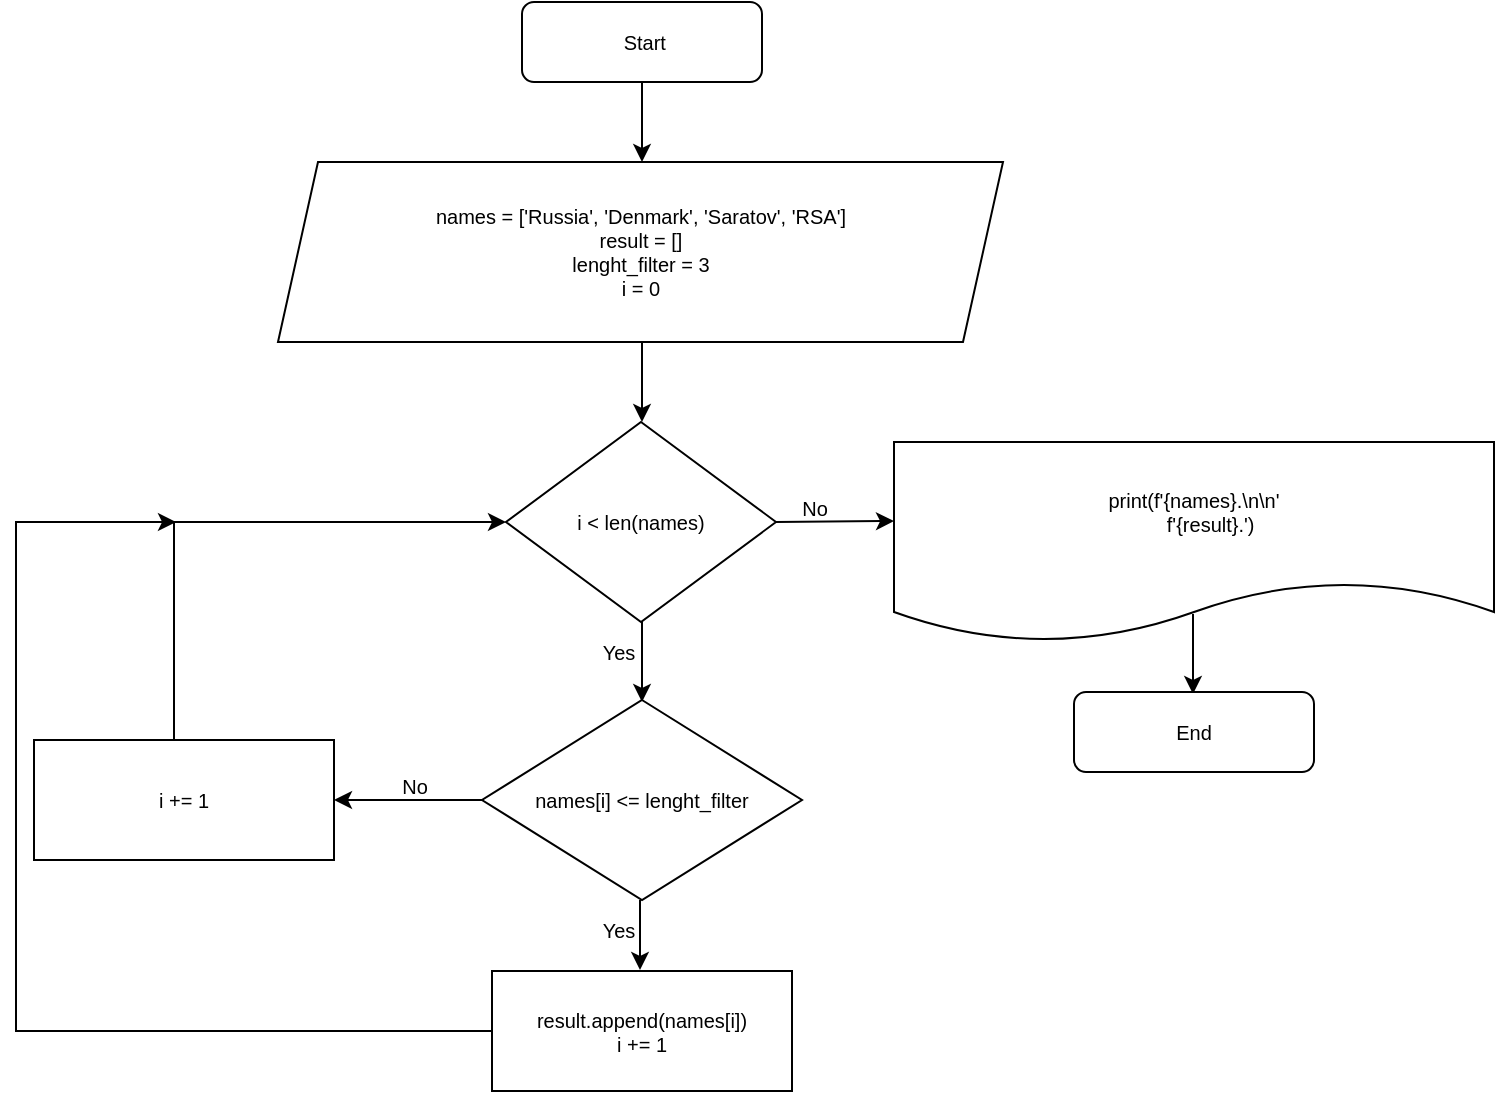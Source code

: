 <mxfile version="24.4.8" type="device">
  <diagram name="Итоговая контрольная работа" id="Dg-A6JvBRMyYpK95vVDm">
    <mxGraphModel dx="880" dy="460" grid="1" gridSize="10" guides="1" tooltips="1" connect="1" arrows="1" fold="1" page="1" pageScale="1" pageWidth="827" pageHeight="700" math="0" shadow="0">
      <root>
        <mxCell id="wmD07anQemlzcBGSJWja-0" />
        <mxCell id="wmD07anQemlzcBGSJWja-1" parent="wmD07anQemlzcBGSJWja-0" />
        <mxCell id="wmD07anQemlzcBGSJWja-2" value="&lt;font style=&quot;font-size: 10px;&quot;&gt;&amp;nbsp;Start&lt;/font&gt;" style="rounded=1;whiteSpace=wrap;html=1;strokeWidth=1;fontSize=10;" parent="wmD07anQemlzcBGSJWja-1" vertex="1">
          <mxGeometry x="293" y="120" width="120" height="40" as="geometry" />
        </mxCell>
        <mxCell id="wmD07anQemlzcBGSJWja-4" value="" style="endArrow=classic;html=1;rounded=0;fontSize=12;" parent="wmD07anQemlzcBGSJWja-1" edge="1">
          <mxGeometry width="50" height="50" relative="1" as="geometry">
            <mxPoint x="353" y="160" as="sourcePoint" />
            <mxPoint x="353" y="200" as="targetPoint" />
          </mxGeometry>
        </mxCell>
        <mxCell id="wmD07anQemlzcBGSJWja-5" value="&lt;div style=&quot;&quot;&gt;&lt;div style=&quot;background-color: rgb(255, 255, 255);&quot;&gt;&lt;span style=&quot;background-color: initial;&quot;&gt;names = [&#39;Russia&#39;, &#39;Denmark&#39;, &#39;Saratov&#39;, &#39;RSA&#39;]&lt;/span&gt;&lt;/div&gt;&lt;div style=&quot;background-color: rgb(255, 255, 255);&quot;&gt;result = []&lt;br&gt;&lt;/div&gt;&lt;div style=&quot;font-size: 10px; background-color: rgb(255, 255, 255);&quot;&gt;&lt;div style=&quot;&quot;&gt;lenght_filter = 3&lt;/div&gt;&lt;/div&gt;&lt;/div&gt;&lt;div style=&quot;font-size: 10px;&quot;&gt;i = 0&lt;/div&gt;" style="shape=parallelogram;perimeter=parallelogramPerimeter;whiteSpace=wrap;html=1;fixedSize=1;strokeWidth=1;fontSize=10;fontFamily=Helvetica;fontColor=#000000;fontStyle=0" parent="wmD07anQemlzcBGSJWja-1" vertex="1">
          <mxGeometry x="171" y="200" width="362.5" height="90" as="geometry" />
        </mxCell>
        <mxCell id="wmD07anQemlzcBGSJWja-6" value="" style="endArrow=classic;html=1;rounded=0;fontSize=12;" parent="wmD07anQemlzcBGSJWja-1" edge="1">
          <mxGeometry width="50" height="50" relative="1" as="geometry">
            <mxPoint x="353" y="290" as="sourcePoint" />
            <mxPoint x="353" y="330" as="targetPoint" />
          </mxGeometry>
        </mxCell>
        <mxCell id="wmD07anQemlzcBGSJWja-7" value="i &amp;lt; len(names)" style="rhombus;whiteSpace=wrap;html=1;strokeWidth=1;fontSize=10;" parent="wmD07anQemlzcBGSJWja-1" vertex="1">
          <mxGeometry x="285" y="330" width="135" height="100" as="geometry" />
        </mxCell>
        <mxCell id="wmD07anQemlzcBGSJWja-8" value="" style="endArrow=classic;html=1;rounded=0;fontSize=12;" parent="wmD07anQemlzcBGSJWja-1" edge="1">
          <mxGeometry width="50" height="50" relative="1" as="geometry">
            <mxPoint x="353" y="430" as="sourcePoint" />
            <mxPoint x="353" y="470" as="targetPoint" />
          </mxGeometry>
        </mxCell>
        <mxCell id="wmD07anQemlzcBGSJWja-9" value="" style="endArrow=classic;html=1;rounded=0;fontSize=12;" parent="wmD07anQemlzcBGSJWja-1" edge="1">
          <mxGeometry width="50" height="50" relative="1" as="geometry">
            <mxPoint x="420" y="380" as="sourcePoint" />
            <mxPoint x="479" y="379.5" as="targetPoint" />
          </mxGeometry>
        </mxCell>
        <mxCell id="wmD07anQemlzcBGSJWja-10" value="Yes" style="text;html=1;align=center;verticalAlign=middle;resizable=0;points=[];autosize=1;strokeColor=none;fillColor=none;fontSize=10;" parent="wmD07anQemlzcBGSJWja-1" vertex="1">
          <mxGeometry x="321" y="430" width="40" height="30" as="geometry" />
        </mxCell>
        <mxCell id="wmD07anQemlzcBGSJWja-11" value="No" style="text;html=1;align=center;verticalAlign=middle;resizable=0;points=[];autosize=1;strokeColor=none;fillColor=none;fontSize=10;" parent="wmD07anQemlzcBGSJWja-1" vertex="1">
          <mxGeometry x="419" y="358" width="40" height="30" as="geometry" />
        </mxCell>
        <mxCell id="wmD07anQemlzcBGSJWja-12" value="names[i] &amp;lt;=&amp;nbsp;lenght_filter" style="rhombus;whiteSpace=wrap;html=1;strokeWidth=1;fontSize=10;" parent="wmD07anQemlzcBGSJWja-1" vertex="1">
          <mxGeometry x="273" y="469" width="160" height="100" as="geometry" />
        </mxCell>
        <mxCell id="wmD07anQemlzcBGSJWja-13" value="" style="endArrow=classic;html=1;rounded=0;fontSize=12;" parent="wmD07anQemlzcBGSJWja-1" edge="1">
          <mxGeometry width="50" height="50" relative="1" as="geometry">
            <mxPoint x="352" y="569" as="sourcePoint" />
            <mxPoint x="352" y="604" as="targetPoint" />
          </mxGeometry>
        </mxCell>
        <mxCell id="wmD07anQemlzcBGSJWja-14" value="&lt;div style=&quot;background-color: rgb(255, 255, 255);&quot;&gt;result.append(names[i])&lt;/div&gt;&lt;div style=&quot;background-color: rgb(255, 255, 255);&quot;&gt;i += 1&lt;/div&gt;" style="rounded=0;whiteSpace=wrap;html=1;strokeWidth=1;fontSize=10;fontFamily=Helvetica;fontColor=#000000;" parent="wmD07anQemlzcBGSJWja-1" vertex="1">
          <mxGeometry x="278" y="604.5" width="150" height="60" as="geometry" />
        </mxCell>
        <mxCell id="wmD07anQemlzcBGSJWja-27" value="" style="endArrow=classic;html=1;rounded=0;fontSize=10;edgeStyle=elbowEdgeStyle;entryX=0;entryY=0.5;entryDx=0;entryDy=0;exitX=0.5;exitY=0;exitDx=0;exitDy=0;" parent="wmD07anQemlzcBGSJWja-1" source="bTonbuFFOYW1lVxW-AAz-2" target="wmD07anQemlzcBGSJWja-7" edge="1">
          <mxGeometry width="50" height="50" relative="1" as="geometry">
            <mxPoint x="119" y="440" as="sourcePoint" />
            <mxPoint x="226" y="425" as="targetPoint" />
            <Array as="points">
              <mxPoint x="119" y="410" />
            </Array>
          </mxGeometry>
        </mxCell>
        <mxCell id="wmD07anQemlzcBGSJWja-28" value="&lt;div style=&quot;background-color: rgb(255, 255, 255);&quot;&gt;&lt;div&gt;print(f&#39;{names}.\n\n&#39;&lt;/div&gt;&lt;div&gt;&amp;nbsp; &amp;nbsp; &amp;nbsp; f&#39;{result}.&#39;)&lt;/div&gt;&lt;/div&gt;" style="shape=document;whiteSpace=wrap;html=1;boundedLbl=1;strokeWidth=1;fontSize=10;fontFamily=Helvetica;fontColor=#000000;fontStyle=0" parent="wmD07anQemlzcBGSJWja-1" vertex="1">
          <mxGeometry x="479" y="340" width="300" height="100" as="geometry" />
        </mxCell>
        <mxCell id="wmD07anQemlzcBGSJWja-29" value="" style="endArrow=classic;html=1;rounded=0;fontSize=12;" parent="wmD07anQemlzcBGSJWja-1" edge="1">
          <mxGeometry width="50" height="50" relative="1" as="geometry">
            <mxPoint x="628.5" y="426" as="sourcePoint" />
            <mxPoint x="628.5" y="466" as="targetPoint" />
          </mxGeometry>
        </mxCell>
        <mxCell id="wmD07anQemlzcBGSJWja-30" value="&lt;font style=&quot;font-size: 10px;&quot;&gt;End&lt;/font&gt;" style="rounded=1;whiteSpace=wrap;html=1;strokeWidth=1;fontSize=10;" parent="wmD07anQemlzcBGSJWja-1" vertex="1">
          <mxGeometry x="569" y="465" width="120" height="40" as="geometry" />
        </mxCell>
        <mxCell id="bTonbuFFOYW1lVxW-AAz-1" value="Yes" style="text;html=1;align=center;verticalAlign=middle;resizable=0;points=[];autosize=1;strokeColor=none;fillColor=none;fontSize=10;" parent="wmD07anQemlzcBGSJWja-1" vertex="1">
          <mxGeometry x="321" y="569" width="40" height="30" as="geometry" />
        </mxCell>
        <mxCell id="bTonbuFFOYW1lVxW-AAz-2" value="&lt;div style=&quot;background-color: rgb(255, 255, 255);&quot;&gt;i += 1&lt;br&gt;&lt;/div&gt;" style="rounded=0;whiteSpace=wrap;html=1;strokeWidth=1;fontSize=10;fontFamily=Helvetica;fontColor=#000000;" parent="wmD07anQemlzcBGSJWja-1" vertex="1">
          <mxGeometry x="49" y="489" width="150" height="60" as="geometry" />
        </mxCell>
        <mxCell id="ViwNnXwG40LSnrbiu8IL-1" value="" style="endArrow=classic;html=1;rounded=0;fontSize=12;entryX=1;entryY=0.5;entryDx=0;entryDy=0;exitX=0;exitY=0.5;exitDx=0;exitDy=0;" parent="wmD07anQemlzcBGSJWja-1" source="wmD07anQemlzcBGSJWja-12" target="bTonbuFFOYW1lVxW-AAz-2" edge="1">
          <mxGeometry width="50" height="50" relative="1" as="geometry">
            <mxPoint x="214" y="530.5" as="sourcePoint" />
            <mxPoint x="273" y="530" as="targetPoint" />
          </mxGeometry>
        </mxCell>
        <mxCell id="ViwNnXwG40LSnrbiu8IL-2" value="No" style="text;html=1;align=center;verticalAlign=middle;resizable=0;points=[];autosize=1;strokeColor=none;fillColor=none;fontSize=10;" parent="wmD07anQemlzcBGSJWja-1" vertex="1">
          <mxGeometry x="219" y="497" width="40" height="30" as="geometry" />
        </mxCell>
        <mxCell id="ViwNnXwG40LSnrbiu8IL-3" value="" style="endArrow=classic;html=1;rounded=0;fontSize=10;edgeStyle=elbowEdgeStyle;exitX=0;exitY=0.5;exitDx=0;exitDy=0;" parent="wmD07anQemlzcBGSJWja-1" source="wmD07anQemlzcBGSJWja-14" edge="1">
          <mxGeometry width="50" height="50" relative="1" as="geometry">
            <mxPoint x="134" y="499" as="sourcePoint" />
            <mxPoint x="120" y="380" as="targetPoint" />
            <Array as="points">
              <mxPoint x="40" y="530" />
            </Array>
          </mxGeometry>
        </mxCell>
      </root>
    </mxGraphModel>
  </diagram>
</mxfile>
